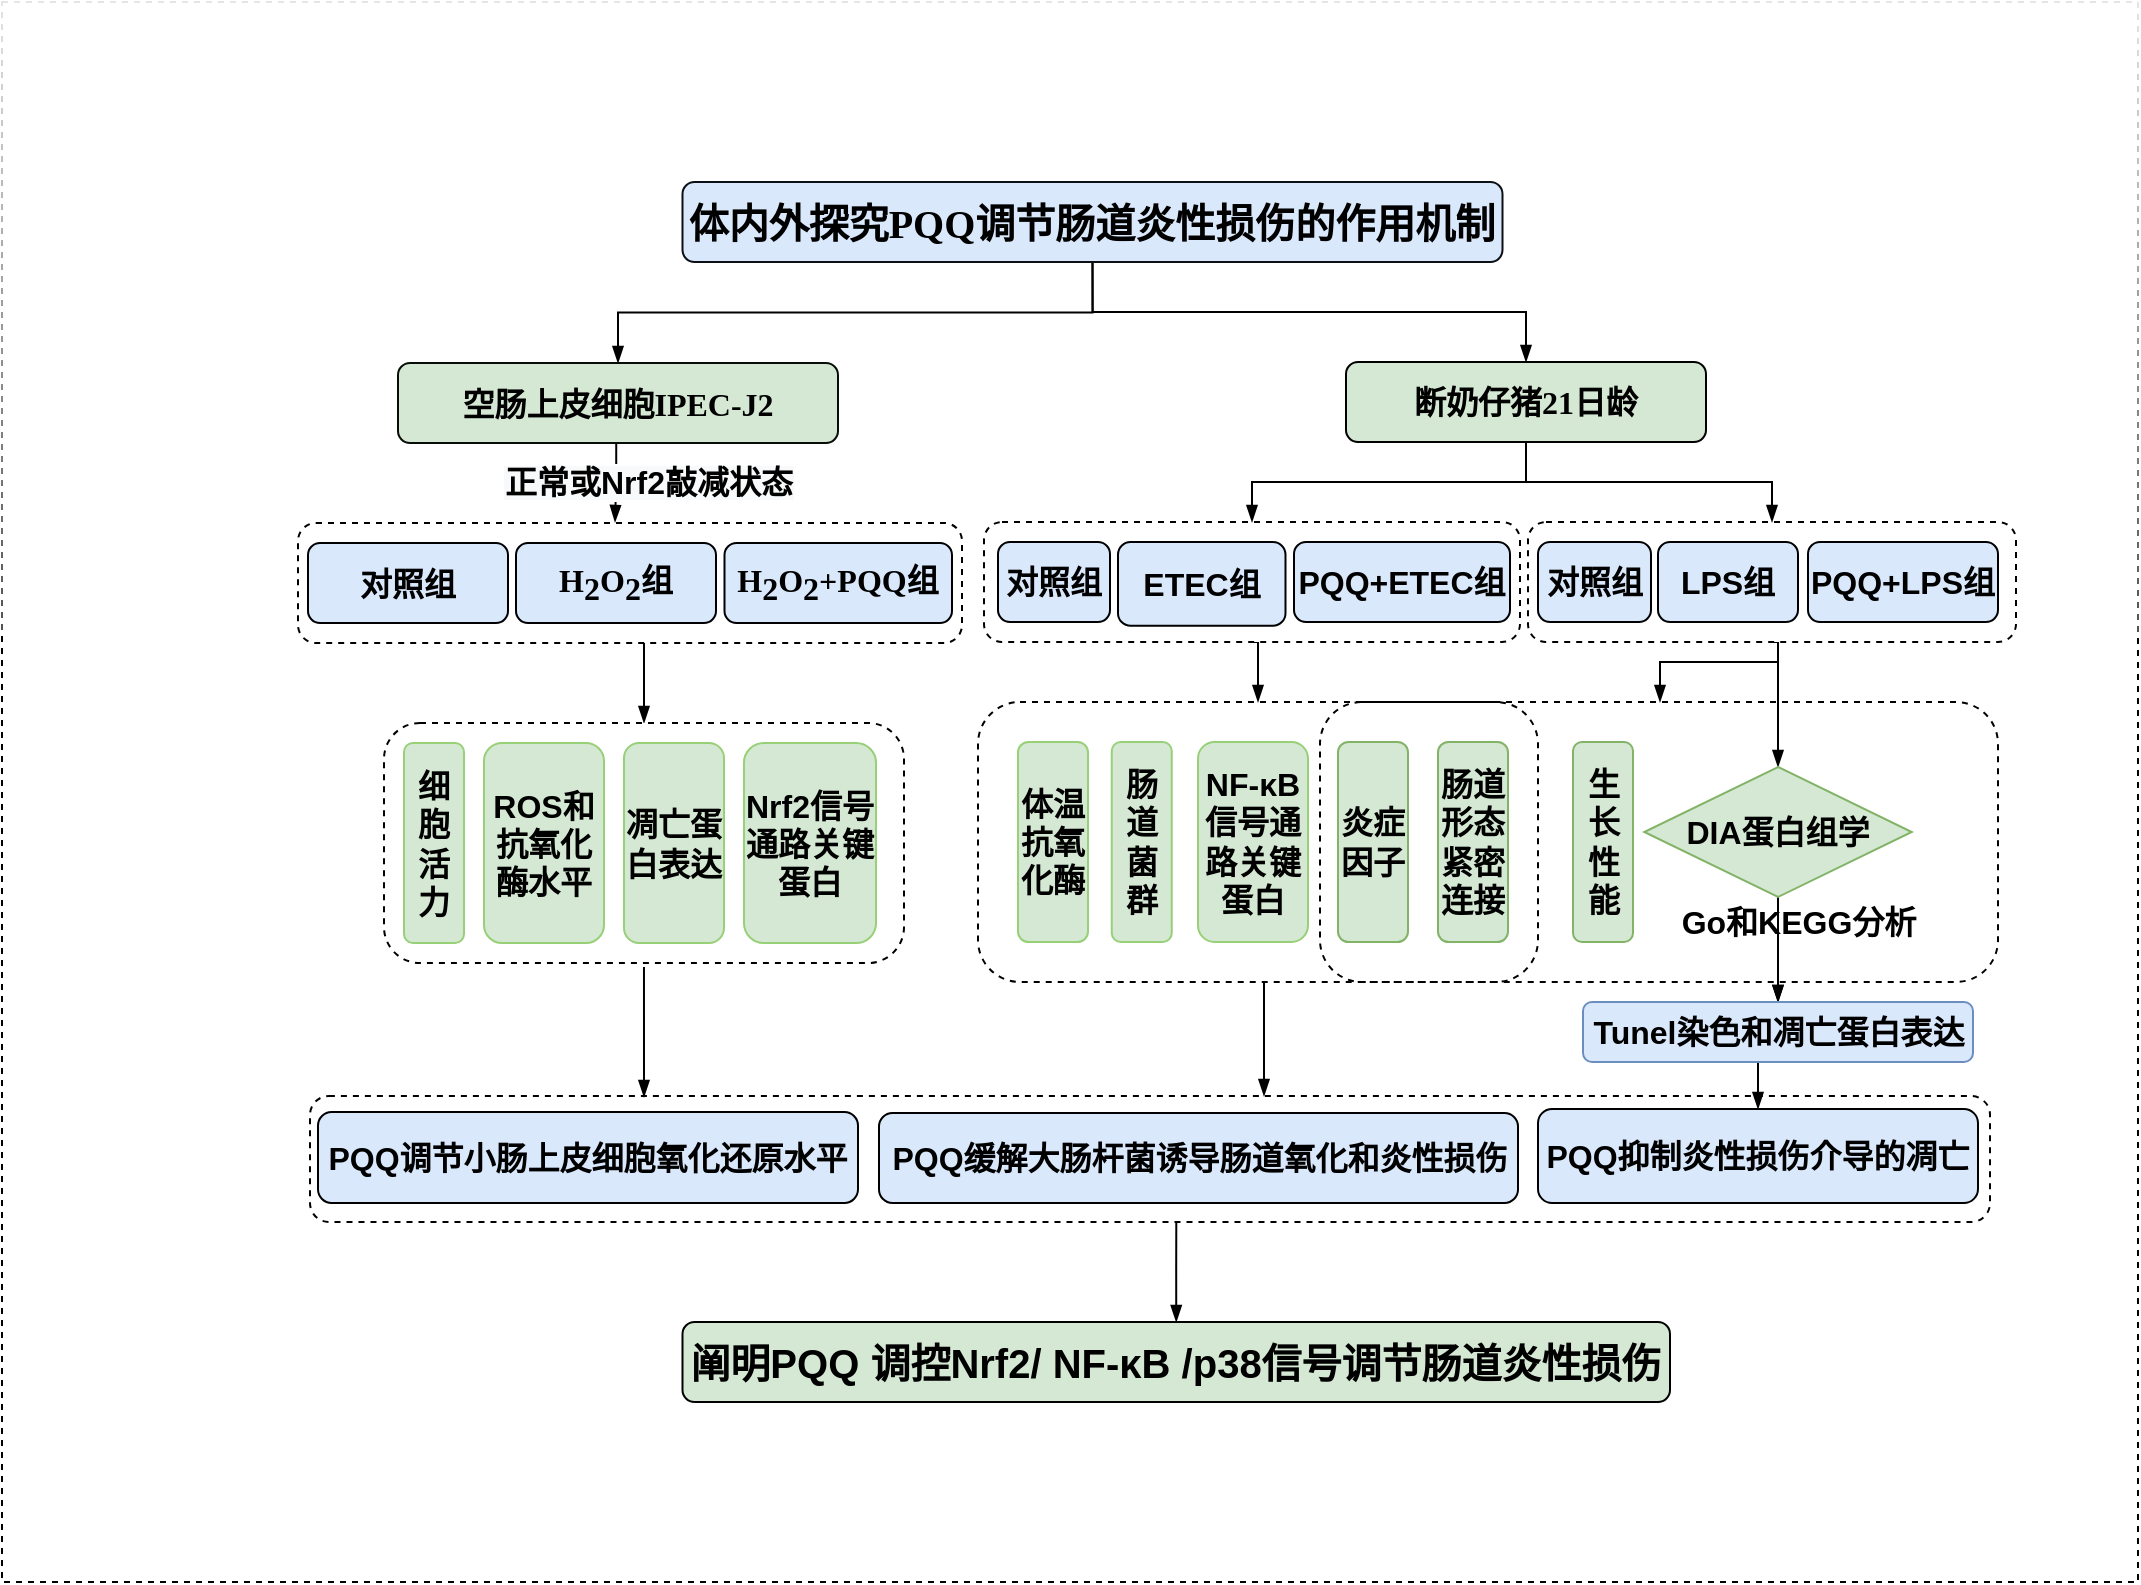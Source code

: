 <mxfile version="14.4.4" type="github">
  <diagram id="e_XkEYiSKzR4GQamaOzF" name="Page-1">
    <mxGraphModel dx="750" dy="867" grid="1" gridSize="10" guides="1" tooltips="1" connect="1" arrows="1" fold="1" page="1" pageScale="1" pageWidth="827" pageHeight="1169" math="0" shadow="0">
      <root>
        <mxCell id="0" />
        <mxCell id="1" parent="0" />
        <mxCell id="wnnOCLY8gwGCgnt1_6UJ-1" value="" style="rounded=0;whiteSpace=wrap;html=1;shadow=0;glass=1;dashed=1;fontSize=16;" vertex="1" parent="1">
          <mxGeometry x="892" y="240" width="1068" height="790" as="geometry" />
        </mxCell>
        <mxCell id="wnnOCLY8gwGCgnt1_6UJ-2" style="edgeStyle=orthogonalEdgeStyle;rounded=0;orthogonalLoop=1;jettySize=auto;html=1;exitX=0.5;exitY=1;exitDx=0;exitDy=0;entryX=0.5;entryY=0;entryDx=0;entryDy=0;startArrow=none;startFill=0;endArrow=blockThin;endFill=1;fontSize=16;" edge="1" parent="1" source="wnnOCLY8gwGCgnt1_6UJ-4" target="wnnOCLY8gwGCgnt1_6UJ-49">
          <mxGeometry relative="1" as="geometry">
            <Array as="points">
              <mxPoint x="1780" y="560" />
            </Array>
          </mxGeometry>
        </mxCell>
        <mxCell id="wnnOCLY8gwGCgnt1_6UJ-3" style="edgeStyle=orthogonalEdgeStyle;rounded=0;orthogonalLoop=1;jettySize=auto;html=1;exitX=0.5;exitY=1;exitDx=0;exitDy=0;startArrow=none;startFill=0;endArrow=blockThin;endFill=1;fontSize=20;" edge="1" parent="1" source="wnnOCLY8gwGCgnt1_6UJ-4" target="wnnOCLY8gwGCgnt1_6UJ-54">
          <mxGeometry relative="1" as="geometry">
            <Array as="points">
              <mxPoint x="1780" y="560" />
              <mxPoint x="1780" y="570" />
              <mxPoint x="1721" y="570" />
            </Array>
          </mxGeometry>
        </mxCell>
        <mxCell id="wnnOCLY8gwGCgnt1_6UJ-4" value="" style="rounded=1;whiteSpace=wrap;html=1;dashed=1;fontStyle=1;fontSize=16;" vertex="1" parent="1">
          <mxGeometry x="1655" y="500" width="244" height="60" as="geometry" />
        </mxCell>
        <mxCell id="wnnOCLY8gwGCgnt1_6UJ-5" style="edgeStyle=orthogonalEdgeStyle;rounded=0;orthogonalLoop=1;jettySize=auto;html=1;exitX=0.5;exitY=1;exitDx=0;exitDy=0;entryX=0.5;entryY=0;entryDx=0;entryDy=0;startArrow=none;startFill=0;endArrow=blockThin;endFill=1;fontSize=16;" edge="1" parent="1" source="wnnOCLY8gwGCgnt1_6UJ-6" target="wnnOCLY8gwGCgnt1_6UJ-9">
          <mxGeometry relative="1" as="geometry">
            <Array as="points">
              <mxPoint x="1520" y="560" />
            </Array>
          </mxGeometry>
        </mxCell>
        <mxCell id="wnnOCLY8gwGCgnt1_6UJ-6" value="" style="rounded=1;whiteSpace=wrap;html=1;dashed=1;fontStyle=1;fontSize=16;" vertex="1" parent="1">
          <mxGeometry x="1383" y="500" width="268" height="60" as="geometry" />
        </mxCell>
        <mxCell id="wnnOCLY8gwGCgnt1_6UJ-7" value="" style="rounded=1;whiteSpace=wrap;html=1;dashed=1;fontStyle=1;fontSize=16;" vertex="1" parent="1">
          <mxGeometry x="1046" y="787" width="840" height="63" as="geometry" />
        </mxCell>
        <mxCell id="wnnOCLY8gwGCgnt1_6UJ-8" style="edgeStyle=orthogonalEdgeStyle;rounded=0;orthogonalLoop=1;jettySize=auto;html=1;exitX=0.516;exitY=1;exitDx=0;exitDy=0;startArrow=none;startFill=0;endArrow=blockThin;endFill=1;fontSize=16;exitPerimeter=0;" edge="1" parent="1" source="wnnOCLY8gwGCgnt1_6UJ-9">
          <mxGeometry relative="1" as="geometry">
            <mxPoint x="1523" y="787" as="targetPoint" />
            <Array as="points">
              <mxPoint x="1523" y="730" />
            </Array>
          </mxGeometry>
        </mxCell>
        <mxCell id="wnnOCLY8gwGCgnt1_6UJ-9" value="" style="rounded=1;whiteSpace=wrap;html=1;dashed=1;fontStyle=1;fontSize=16;fillColor=none;" vertex="1" parent="1">
          <mxGeometry x="1380" y="590" width="280" height="140" as="geometry" />
        </mxCell>
        <mxCell id="wnnOCLY8gwGCgnt1_6UJ-10" style="edgeStyle=orthogonalEdgeStyle;rounded=0;orthogonalLoop=1;jettySize=auto;html=1;entryX=0.5;entryY=0;entryDx=0;entryDy=0;startArrow=none;startFill=0;endArrow=blockThin;endFill=1;fontStyle=1;fontSize=16;" edge="1" parent="1" target="wnnOCLY8gwGCgnt1_6UJ-13">
          <mxGeometry relative="1" as="geometry">
            <mxPoint x="1213" y="580" as="sourcePoint" />
            <Array as="points">
              <mxPoint x="1213" y="560" />
              <mxPoint x="1213" y="560" />
            </Array>
          </mxGeometry>
        </mxCell>
        <mxCell id="wnnOCLY8gwGCgnt1_6UJ-11" value="" style="rounded=1;whiteSpace=wrap;html=1;dashed=1;fontStyle=1;fontSize=16;" vertex="1" parent="1">
          <mxGeometry x="1040" y="500.5" width="332" height="60" as="geometry" />
        </mxCell>
        <mxCell id="wnnOCLY8gwGCgnt1_6UJ-12" style="edgeStyle=orthogonalEdgeStyle;rounded=0;orthogonalLoop=1;jettySize=auto;html=1;startArrow=none;startFill=0;endArrow=blockThin;endFill=1;fontSize=16;" edge="1" parent="1">
          <mxGeometry relative="1" as="geometry">
            <mxPoint x="1212.99" y="722.5" as="sourcePoint" />
            <mxPoint x="1212.99" y="787.5" as="targetPoint" />
            <Array as="points">
              <mxPoint x="1212.99" y="772.5" />
              <mxPoint x="1212.99" y="772.5" />
            </Array>
          </mxGeometry>
        </mxCell>
        <mxCell id="wnnOCLY8gwGCgnt1_6UJ-13" value="" style="rounded=1;whiteSpace=wrap;html=1;dashed=1;fontStyle=1;fontSize=16;" vertex="1" parent="1">
          <mxGeometry x="1083" y="600.5" width="260" height="120" as="geometry" />
        </mxCell>
        <mxCell id="wnnOCLY8gwGCgnt1_6UJ-14" style="edgeStyle=orthogonalEdgeStyle;rounded=0;orthogonalLoop=1;jettySize=auto;html=1;exitX=0.5;exitY=1;exitDx=0;exitDy=0;entryX=0.5;entryY=0;entryDx=0;entryDy=0;startArrow=none;startFill=0;endArrow=blockThin;endFill=1;fontStyle=1;fontSize=16;" edge="1" parent="1" source="wnnOCLY8gwGCgnt1_6UJ-16" target="wnnOCLY8gwGCgnt1_6UJ-19">
          <mxGeometry relative="1" as="geometry" />
        </mxCell>
        <mxCell id="wnnOCLY8gwGCgnt1_6UJ-15" style="edgeStyle=orthogonalEdgeStyle;rounded=0;orthogonalLoop=1;jettySize=auto;html=1;exitX=0.5;exitY=1;exitDx=0;exitDy=0;entryX=0.5;entryY=0;entryDx=0;entryDy=0;startArrow=none;startFill=0;endArrow=blockThin;endFill=1;fontStyle=1;fontSize=16;" edge="1" parent="1" source="wnnOCLY8gwGCgnt1_6UJ-16" target="wnnOCLY8gwGCgnt1_6UJ-22">
          <mxGeometry relative="1" as="geometry" />
        </mxCell>
        <mxCell id="wnnOCLY8gwGCgnt1_6UJ-16" value="&lt;p class=&quot;MsoNormal&quot; style=&quot;margin: 0pt 0pt 0.0pt; font-size: 20px;&quot;&gt;&lt;font face=&quot;宋体&quot; style=&quot;font-size: 20px;&quot;&gt;&lt;span style=&quot;font-size: 20px;&quot;&gt;体内外探究PQQ调节肠道炎性损伤的作用机制&lt;/span&gt;&lt;/font&gt;&lt;/p&gt;" style="rounded=1;whiteSpace=wrap;html=1;align=center;fillColor=#dae8fc;fontStyle=1;fontSize=20;strokeColor=#0C0F14;" vertex="1" parent="1">
          <mxGeometry x="1232.25" y="330" width="410" height="40" as="geometry" />
        </mxCell>
        <mxCell id="wnnOCLY8gwGCgnt1_6UJ-17" style="edgeStyle=orthogonalEdgeStyle;rounded=0;orthogonalLoop=1;jettySize=auto;html=1;exitX=0.496;exitY=1.006;exitDx=0;exitDy=0;entryX=0.5;entryY=0;entryDx=0;entryDy=0;startArrow=none;startFill=0;endArrow=blockThin;endFill=1;fontStyle=1;fontSize=16;exitPerimeter=0;" edge="1" parent="1" source="wnnOCLY8gwGCgnt1_6UJ-19">
          <mxGeometry relative="1" as="geometry">
            <mxPoint x="1198.5" y="500" as="targetPoint" />
            <mxPoint x="1211" y="460" as="sourcePoint" />
            <Array as="points">
              <mxPoint x="1199" y="480" />
              <mxPoint x="1199" y="480" />
            </Array>
          </mxGeometry>
        </mxCell>
        <mxCell id="wnnOCLY8gwGCgnt1_6UJ-18" value="&lt;span style=&quot;font-weight: 700; background-color: rgb(248, 249, 250); font-size: 16px;&quot;&gt;正常或&lt;/span&gt;&lt;span style=&quot;font-weight: 700; background-color: rgb(248, 249, 250); font-size: 16px;&quot;&gt;Nrf2敲减状态&lt;/span&gt;" style="edgeLabel;html=1;align=center;verticalAlign=middle;resizable=0;points=[];fontSize=16;" vertex="1" connectable="0" parent="wnnOCLY8gwGCgnt1_6UJ-17">
          <mxGeometry x="-0.124" y="2" relative="1" as="geometry">
            <mxPoint x="13.61" y="2" as="offset" />
          </mxGeometry>
        </mxCell>
        <mxCell id="wnnOCLY8gwGCgnt1_6UJ-19" value="&lt;p class=&quot;MsoNormal&quot; style=&quot;margin: 0pt 0pt 0.0pt; font-size: 16px;&quot;&gt;&lt;font face=&quot;宋体&quot; style=&quot;font-size: 16px;&quot;&gt;&lt;span style=&quot;font-size: 16px;&quot;&gt;空肠上皮细胞IPEC-J2&lt;/span&gt;&lt;/font&gt;&lt;/p&gt;" style="rounded=1;whiteSpace=wrap;html=1;align=center;fillColor=#d5e8d4;fontStyle=1;fontSize=16;strokeColor=#090D07;" vertex="1" parent="1">
          <mxGeometry x="1090" y="420.5" width="220" height="40" as="geometry" />
        </mxCell>
        <mxCell id="wnnOCLY8gwGCgnt1_6UJ-20" style="edgeStyle=orthogonalEdgeStyle;rounded=0;orthogonalLoop=1;jettySize=auto;html=1;exitX=0.5;exitY=1;exitDx=0;exitDy=0;entryX=0.5;entryY=0;entryDx=0;entryDy=0;startArrow=none;startFill=0;endArrow=blockThin;endFill=1;fontSize=16;" edge="1" parent="1" source="wnnOCLY8gwGCgnt1_6UJ-22" target="wnnOCLY8gwGCgnt1_6UJ-6">
          <mxGeometry relative="1" as="geometry" />
        </mxCell>
        <mxCell id="wnnOCLY8gwGCgnt1_6UJ-21" style="edgeStyle=orthogonalEdgeStyle;rounded=0;orthogonalLoop=1;jettySize=auto;html=1;exitX=0.5;exitY=1;exitDx=0;exitDy=0;entryX=0.5;entryY=0;entryDx=0;entryDy=0;startArrow=none;startFill=0;endArrow=blockThin;endFill=1;fontSize=20;" edge="1" parent="1" source="wnnOCLY8gwGCgnt1_6UJ-22" target="wnnOCLY8gwGCgnt1_6UJ-4">
          <mxGeometry relative="1" as="geometry" />
        </mxCell>
        <mxCell id="wnnOCLY8gwGCgnt1_6UJ-22" value="&lt;p class=&quot;MsoNormal&quot; style=&quot;margin: 0pt 0pt 0.0pt; font-size: 16px;&quot;&gt;&lt;font face=&quot;宋体&quot; style=&quot;font-size: 16px;&quot;&gt;&lt;span style=&quot;font-size: 16px;&quot;&gt;断奶仔猪21日龄&lt;/span&gt;&lt;/font&gt;&lt;/p&gt;" style="rounded=1;whiteSpace=wrap;html=1;align=center;fillColor=#d5e8d4;fontStyle=1;fontSize=16;" vertex="1" parent="1">
          <mxGeometry x="1564" y="420" width="180" height="40" as="geometry" />
        </mxCell>
        <mxCell id="wnnOCLY8gwGCgnt1_6UJ-23" value="&lt;p class=&quot;MsoNormal&quot; style=&quot;margin: 0pt 0pt 0.0pt; font-size: 16px;&quot;&gt;&lt;font face=&quot;宋体&quot; style=&quot;font-size: 16px;&quot;&gt;&lt;span style=&quot;font-size: 16px;&quot;&gt;对照组&lt;/span&gt;&lt;/font&gt;&lt;br style=&quot;font-size: 16px;&quot;&gt;&lt;/p&gt;" style="rounded=1;whiteSpace=wrap;html=1;align=center;fillColor=#dae8fc;fontStyle=1;fontSize=16;" vertex="1" parent="1">
          <mxGeometry x="1045" y="510.5" width="100" height="40" as="geometry" />
        </mxCell>
        <mxCell id="wnnOCLY8gwGCgnt1_6UJ-24" value="&lt;p class=&quot;MsoNormal&quot; style=&quot;margin: 0pt 0pt 0.0pt; font-size: 16px;&quot;&gt;&lt;font face=&quot;宋体&quot; style=&quot;font-size: 16px;&quot;&gt;&lt;span style=&quot;font-size: 16px;&quot;&gt;H&lt;sub style=&quot;font-size: 16px;&quot;&gt;2&lt;/sub&gt;O&lt;sub style=&quot;font-size: 16px;&quot;&gt;2&lt;/sub&gt;组&lt;/span&gt;&lt;/font&gt;&lt;/p&gt;" style="rounded=1;whiteSpace=wrap;html=1;align=center;fillColor=#dae8fc;fontStyle=1;fontSize=16;" vertex="1" parent="1">
          <mxGeometry x="1149" y="510.5" width="100" height="40" as="geometry" />
        </mxCell>
        <mxCell id="wnnOCLY8gwGCgnt1_6UJ-25" value="&lt;p class=&quot;MsoNormal&quot; style=&quot;margin: 0pt 0pt 0.0pt; font-size: 16px;&quot;&gt;&lt;font face=&quot;宋体&quot; style=&quot;font-size: 16px;&quot;&gt;&lt;span style=&quot;font-size: 16px;&quot;&gt;H&lt;sub style=&quot;font-size: 16px;&quot;&gt;2&lt;/sub&gt;O&lt;sub style=&quot;font-size: 16px;&quot;&gt;2&lt;/sub&gt;+PQQ组&lt;/span&gt;&lt;/font&gt;&lt;br style=&quot;font-size: 16px;&quot;&gt;&lt;/p&gt;" style="rounded=1;whiteSpace=wrap;html=1;align=center;fillColor=#dae8fc;fontStyle=1;fontSize=16;" vertex="1" parent="1">
          <mxGeometry x="1253.25" y="510.5" width="113.75" height="40" as="geometry" />
        </mxCell>
        <mxCell id="wnnOCLY8gwGCgnt1_6UJ-26" value="&lt;div style=&quot;font-size: 16px;&quot;&gt;细胞活力&lt;/div&gt;" style="rounded=1;whiteSpace=wrap;html=1;fillColor=#d5e8d4;fontStyle=1;fontSize=16;strokeColor=#97D077;" vertex="1" parent="1">
          <mxGeometry x="1093" y="610.5" width="30" height="100" as="geometry" />
        </mxCell>
        <mxCell id="wnnOCLY8gwGCgnt1_6UJ-27" value="ROS和抗氧化酶水平" style="rounded=1;whiteSpace=wrap;html=1;fillColor=#d5e8d4;fontStyle=1;fontSize=16;strokeColor=#97D077;" vertex="1" parent="1">
          <mxGeometry x="1133" y="610.5" width="60" height="100" as="geometry" />
        </mxCell>
        <mxCell id="wnnOCLY8gwGCgnt1_6UJ-28" value="凋亡蛋白表达" style="rounded=1;whiteSpace=wrap;html=1;fillColor=#d5e8d4;fontStyle=1;fontSize=16;strokeColor=#97D077;" vertex="1" parent="1">
          <mxGeometry x="1203" y="610.5" width="50" height="100" as="geometry" />
        </mxCell>
        <mxCell id="wnnOCLY8gwGCgnt1_6UJ-29" value="&lt;div style=&quot;font-size: 16px;&quot;&gt;Nrf2信号通路关键蛋白&lt;/div&gt;" style="rounded=1;whiteSpace=wrap;html=1;fillColor=#d5e8d4;fontStyle=1;fontSize=16;strokeColor=#97D077;" vertex="1" parent="1">
          <mxGeometry x="1263" y="610.5" width="66" height="100" as="geometry" />
        </mxCell>
        <mxCell id="wnnOCLY8gwGCgnt1_6UJ-30" value="&lt;div style=&quot;font-size: 16px;&quot;&gt;PQQ调节小肠上皮细胞氧化还原水平&lt;/div&gt;" style="rounded=1;whiteSpace=wrap;html=1;fillColor=#dae8fc;fontStyle=1;fontSize=16;" vertex="1" parent="1">
          <mxGeometry x="1050" y="795" width="270" height="45.5" as="geometry" />
        </mxCell>
        <mxCell id="wnnOCLY8gwGCgnt1_6UJ-31" value="PQQ缓解大肠杆菌诱导肠道氧化和炎性损伤" style="rounded=1;whiteSpace=wrap;html=1;fillColor=#dae8fc;fontStyle=1;fontSize=16;" vertex="1" parent="1">
          <mxGeometry x="1330.5" y="795.5" width="319.5" height="45" as="geometry" />
        </mxCell>
        <mxCell id="wnnOCLY8gwGCgnt1_6UJ-32" value="PQQ抑制炎性损伤介导的凋亡" style="rounded=1;whiteSpace=wrap;html=1;fillColor=#dae8fc;fontStyle=1;fontSize=16;" vertex="1" parent="1">
          <mxGeometry x="1660" y="793.5" width="220" height="47" as="geometry" />
        </mxCell>
        <mxCell id="wnnOCLY8gwGCgnt1_6UJ-33" style="edgeStyle=orthogonalEdgeStyle;rounded=0;orthogonalLoop=1;jettySize=auto;html=1;exitX=0.5;exitY=0;exitDx=0;exitDy=0;entryX=0.439;entryY=0.999;entryDx=0;entryDy=0;entryPerimeter=0;startArrow=blockThin;startFill=1;endArrow=none;endFill=0;fontSize=20;" edge="1" parent="1" source="wnnOCLY8gwGCgnt1_6UJ-34">
          <mxGeometry relative="1" as="geometry">
            <mxPoint x="1479.15" y="849.937" as="targetPoint" />
          </mxGeometry>
        </mxCell>
        <mxCell id="wnnOCLY8gwGCgnt1_6UJ-34" value="&lt;div style=&quot;font-size: 20px;&quot;&gt;阐明PQQ 调控Nrf2/ NF-κB /p38信号调节肠道炎性损伤&lt;/div&gt;" style="rounded=1;whiteSpace=wrap;html=1;fillColor=#d5e8d4;fontStyle=1;fontSize=20;" vertex="1" parent="1">
          <mxGeometry x="1232.25" y="900" width="493.75" height="40" as="geometry" />
        </mxCell>
        <mxCell id="wnnOCLY8gwGCgnt1_6UJ-35" value="PQQ+ETEC组" style="rounded=1;whiteSpace=wrap;html=1;fillColor=#dae8fc;fontStyle=1;fontSize=16;" vertex="1" parent="1">
          <mxGeometry x="1538" y="510" width="108" height="40" as="geometry" />
        </mxCell>
        <mxCell id="wnnOCLY8gwGCgnt1_6UJ-36" value="ETEC组" style="rounded=1;whiteSpace=wrap;html=1;fillColor=#dae8fc;fontStyle=1;fontSize=16;" vertex="1" parent="1">
          <mxGeometry x="1450" y="510" width="83.75" height="41.88" as="geometry" />
        </mxCell>
        <mxCell id="wnnOCLY8gwGCgnt1_6UJ-37" value="对照组" style="rounded=1;whiteSpace=wrap;html=1;fillColor=#dae8fc;fontStyle=1;fontSize=16;" vertex="1" parent="1">
          <mxGeometry x="1390" y="510" width="56" height="40" as="geometry" />
        </mxCell>
        <mxCell id="wnnOCLY8gwGCgnt1_6UJ-38" value="&lt;div style=&quot;font-size: 16px;&quot;&gt;LPS组&lt;/div&gt;" style="rounded=1;whiteSpace=wrap;html=1;fillColor=#dae8fc;fontStyle=1;fontSize=16;" vertex="1" parent="1">
          <mxGeometry x="1720" y="510" width="70" height="40" as="geometry" />
        </mxCell>
        <mxCell id="wnnOCLY8gwGCgnt1_6UJ-39" value="PQQ+LPS组" style="rounded=1;whiteSpace=wrap;html=1;fillColor=#dae8fc;fontStyle=1;fontSize=16;" vertex="1" parent="1">
          <mxGeometry x="1795" y="510" width="95" height="40" as="geometry" />
        </mxCell>
        <mxCell id="wnnOCLY8gwGCgnt1_6UJ-40" value="&lt;div style=&quot;font-size: 16px;&quot;&gt;体温抗氧化酶&lt;/div&gt;" style="rounded=1;whiteSpace=wrap;html=1;fillColor=#d5e8d4;fontStyle=1;fontSize=16;strokeColor=#97D077;" vertex="1" parent="1">
          <mxGeometry x="1400" y="610" width="35" height="100" as="geometry" />
        </mxCell>
        <mxCell id="wnnOCLY8gwGCgnt1_6UJ-41" value="&lt;div style=&quot;font-size: 16px&quot;&gt;&lt;div style=&quot;font-size: 16px&quot;&gt;NF-κB信号通路关键蛋白&lt;/div&gt;&lt;/div&gt;" style="rounded=1;whiteSpace=wrap;html=1;fillColor=#d5e8d4;fontStyle=1;fontSize=16;strokeColor=#97D077;" vertex="1" parent="1">
          <mxGeometry x="1490" y="610" width="55" height="100" as="geometry" />
        </mxCell>
        <mxCell id="wnnOCLY8gwGCgnt1_6UJ-42" value="&lt;div style=&quot;font-size: 16px;&quot;&gt;&lt;div style=&quot;font-size: 16px;&quot;&gt;肠道菌群&lt;/div&gt;&lt;/div&gt;" style="rounded=1;whiteSpace=wrap;html=1;fillColor=#d5e8d4;fontStyle=1;fontSize=16;strokeColor=#97D077;" vertex="1" parent="1">
          <mxGeometry x="1446.88" y="610" width="30" height="100" as="geometry" />
        </mxCell>
        <mxCell id="wnnOCLY8gwGCgnt1_6UJ-43" value="&lt;div style=&quot;font-size: 16px;&quot;&gt;炎症因子&lt;br style=&quot;font-size: 16px;&quot;&gt;&lt;/div&gt;" style="rounded=1;whiteSpace=wrap;html=1;fillColor=#d5e8d4;strokeColor=#82b366;fontStyle=1;fontSize=16;" vertex="1" parent="1">
          <mxGeometry x="1560" y="610" width="35" height="100" as="geometry" />
        </mxCell>
        <mxCell id="wnnOCLY8gwGCgnt1_6UJ-44" value="&lt;div style=&quot;font-size: 16px;&quot;&gt;肠道形态紧密连接&lt;/div&gt;" style="rounded=1;whiteSpace=wrap;html=1;fillColor=#d5e8d4;strokeColor=#82b366;fontStyle=1;fontSize=16;" vertex="1" parent="1">
          <mxGeometry x="1610" y="610" width="35" height="100" as="geometry" />
        </mxCell>
        <mxCell id="wnnOCLY8gwGCgnt1_6UJ-45" value="&lt;div style=&quot;font-size: 16px;&quot;&gt;生长性能&lt;/div&gt;" style="rounded=1;whiteSpace=wrap;html=1;fillColor=#d5e8d4;strokeColor=#82b366;fontStyle=1;fontSize=16;" vertex="1" parent="1">
          <mxGeometry x="1677.5" y="610" width="30" height="100" as="geometry" />
        </mxCell>
        <mxCell id="wnnOCLY8gwGCgnt1_6UJ-46" style="edgeStyle=orthogonalEdgeStyle;rounded=0;orthogonalLoop=1;jettySize=auto;html=1;exitX=0.5;exitY=1;exitDx=0;exitDy=0;entryX=0.5;entryY=0;entryDx=0;entryDy=0;startArrow=none;startFill=0;endArrow=blockThin;endFill=1;fontStyle=1;fontSize=16;" edge="1" parent="1" source="wnnOCLY8gwGCgnt1_6UJ-49" target="wnnOCLY8gwGCgnt1_6UJ-51">
          <mxGeometry relative="1" as="geometry" />
        </mxCell>
        <mxCell id="wnnOCLY8gwGCgnt1_6UJ-47" value="&lt;div style=&quot;font-size: 16px;&quot;&gt;&lt;span style=&quot;font-size: 16px;&quot;&gt;Go和KEGG分析&lt;/span&gt;&lt;/div&gt;" style="edgeLabel;html=1;align=center;verticalAlign=middle;resizable=0;points=[];fontStyle=1;fontSize=16;" vertex="1" connectable="0" parent="wnnOCLY8gwGCgnt1_6UJ-46">
          <mxGeometry x="-0.289" y="4" relative="1" as="geometry">
            <mxPoint x="6" y="-6.07" as="offset" />
          </mxGeometry>
        </mxCell>
        <mxCell id="wnnOCLY8gwGCgnt1_6UJ-48" value="" style="edgeStyle=orthogonalEdgeStyle;rounded=0;orthogonalLoop=1;jettySize=auto;html=1;startArrow=none;startFill=0;endArrow=blockThin;endFill=1;fontSize=16;" edge="1" parent="1" source="wnnOCLY8gwGCgnt1_6UJ-49" target="wnnOCLY8gwGCgnt1_6UJ-51">
          <mxGeometry relative="1" as="geometry" />
        </mxCell>
        <mxCell id="wnnOCLY8gwGCgnt1_6UJ-49" value="&lt;div style=&quot;font-size: 16px;&quot;&gt;DIA蛋白组学&lt;/div&gt;" style="rhombus;whiteSpace=wrap;html=1;fillColor=#d5e8d4;strokeColor=#82b366;fontStyle=1;fontSize=16;" vertex="1" parent="1">
          <mxGeometry x="1713.13" y="622.5" width="133.75" height="65" as="geometry" />
        </mxCell>
        <mxCell id="wnnOCLY8gwGCgnt1_6UJ-50" style="edgeStyle=orthogonalEdgeStyle;rounded=0;orthogonalLoop=1;jettySize=auto;html=1;exitX=0.5;exitY=1;exitDx=0;exitDy=0;entryX=0.5;entryY=0;entryDx=0;entryDy=0;startArrow=none;startFill=0;endArrow=blockThin;endFill=1;fontSize=16;" edge="1" parent="1" source="wnnOCLY8gwGCgnt1_6UJ-51" target="wnnOCLY8gwGCgnt1_6UJ-32">
          <mxGeometry relative="1" as="geometry" />
        </mxCell>
        <mxCell id="wnnOCLY8gwGCgnt1_6UJ-51" value="&lt;div style=&quot;font-size: 16px;&quot;&gt;Tunel染色和凋亡蛋白表达&lt;/div&gt;" style="rounded=1;whiteSpace=wrap;html=1;fillColor=#dae8fc;strokeColor=#6c8ebf;fontStyle=1;fontSize=16;" vertex="1" parent="1">
          <mxGeometry x="1682.5" y="740" width="195" height="30" as="geometry" />
        </mxCell>
        <mxCell id="wnnOCLY8gwGCgnt1_6UJ-52" style="edgeStyle=orthogonalEdgeStyle;rounded=0;orthogonalLoop=1;jettySize=auto;html=1;exitX=0.5;exitY=1;exitDx=0;exitDy=0;startArrow=blockThin;startFill=1;endArrow=blockThin;endFill=1;fontStyle=1;fontSize=16;" edge="1" parent="1" source="wnnOCLY8gwGCgnt1_6UJ-40" target="wnnOCLY8gwGCgnt1_6UJ-40">
          <mxGeometry relative="1" as="geometry" />
        </mxCell>
        <mxCell id="wnnOCLY8gwGCgnt1_6UJ-53" value="对照组" style="rounded=1;whiteSpace=wrap;html=1;fillColor=#dae8fc;fontStyle=1;fontSize=16;" vertex="1" parent="1">
          <mxGeometry x="1660" y="510" width="56.5" height="40" as="geometry" />
        </mxCell>
        <mxCell id="wnnOCLY8gwGCgnt1_6UJ-54" value="" style="rounded=1;whiteSpace=wrap;html=1;shadow=0;glass=1;dashed=1;fillColor=none;fontSize=20;" vertex="1" parent="1">
          <mxGeometry x="1551" y="590" width="339" height="140" as="geometry" />
        </mxCell>
      </root>
    </mxGraphModel>
  </diagram>
</mxfile>
